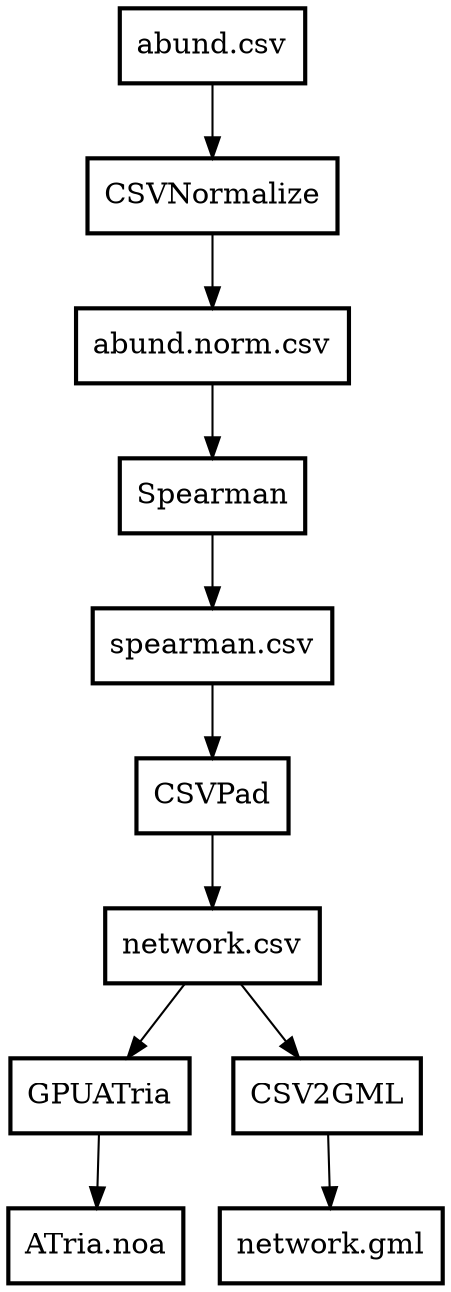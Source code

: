 digraph G {
	node [style=bold, shape=box];
	"abund.csv"->"CSVNormalize"->"abund.norm.csv";
	"abund.norm.csv"->"Spearman"->"spearman.csv";
	"spearman.csv"->"CSVPad"->"network.csv";
	"network.csv"->"GPUATria"->"ATria.noa";
	"network.csv"->"CSV2GML"->"network.gml";
}
